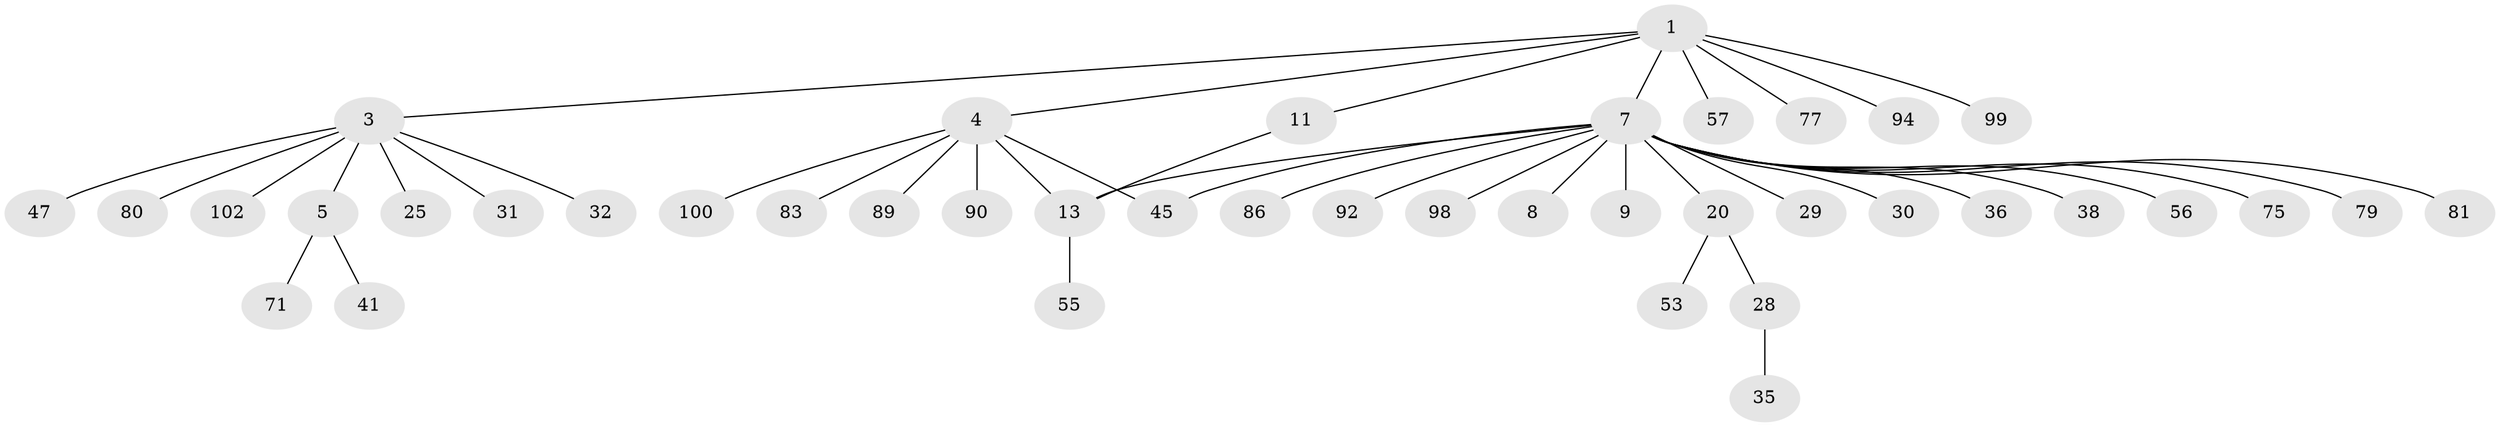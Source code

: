 // original degree distribution, {3: 0.07476635514018691, 8: 0.009345794392523364, 7: 0.009345794392523364, 9: 0.009345794392523364, 2: 0.2336448598130841, 20: 0.009345794392523364, 1: 0.5794392523364486, 6: 0.028037383177570093, 5: 0.018691588785046728, 4: 0.028037383177570093}
// Generated by graph-tools (version 1.1) at 2025/18/03/04/25 18:18:05]
// undirected, 42 vertices, 44 edges
graph export_dot {
graph [start="1"]
  node [color=gray90,style=filled];
  1 [super="+2+24"];
  3 [super="+14+67"];
  4 [super="+19+72+63+6+10"];
  5;
  7 [super="+46+43+74+59+82+17+87+27+22+78+76+26+48+16+15+12"];
  8;
  9;
  11 [super="+107"];
  13 [super="+103"];
  20 [super="+39+42+93+21"];
  25;
  28 [super="+96+60+44+51"];
  29;
  30;
  31;
  32;
  35;
  36 [super="+50"];
  38;
  41;
  45 [super="+69"];
  47 [super="+54"];
  53 [super="+85"];
  55;
  56 [super="+95"];
  57 [super="+104"];
  71 [super="+101"];
  75;
  77;
  79;
  80;
  81;
  83;
  86;
  89;
  90;
  92;
  94 [super="+105"];
  98;
  99;
  100;
  102;
  1 -- 3;
  1 -- 99;
  1 -- 4;
  1 -- 7;
  1 -- 11;
  1 -- 77;
  1 -- 57;
  1 -- 94;
  3 -- 5;
  3 -- 32;
  3 -- 80;
  3 -- 102;
  3 -- 25;
  3 -- 31;
  3 -- 47;
  4 -- 45;
  4 -- 83;
  4 -- 89;
  4 -- 13;
  4 -- 100;
  4 -- 90;
  5 -- 41;
  5 -- 71;
  7 -- 8;
  7 -- 9;
  7 -- 20;
  7 -- 79;
  7 -- 81;
  7 -- 98;
  7 -- 29;
  7 -- 38;
  7 -- 92;
  7 -- 36;
  7 -- 45;
  7 -- 75;
  7 -- 86;
  7 -- 56;
  7 -- 13;
  7 -- 30;
  11 -- 13;
  13 -- 55;
  20 -- 28;
  20 -- 53;
  28 -- 35;
}
